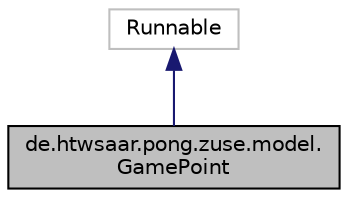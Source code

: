 digraph "de.htwsaar.pong.zuse.model.GamePoint"
{
 // LATEX_PDF_SIZE
  edge [fontname="Helvetica",fontsize="10",labelfontname="Helvetica",labelfontsize="10"];
  node [fontname="Helvetica",fontsize="10",shape=record];
  Node1 [label="de.htwsaar.pong.zuse.model.\lGamePoint",height=0.2,width=0.4,color="black", fillcolor="grey75", style="filled", fontcolor="black",tooltip="Klasse GamePoint repräsentiert ein Gamedurchlauf als Thread."];
  Node2 -> Node1 [dir="back",color="midnightblue",fontsize="10",style="solid"];
  Node2 [label="Runnable",height=0.2,width=0.4,color="grey75", fillcolor="white", style="filled",tooltip=" "];
}
